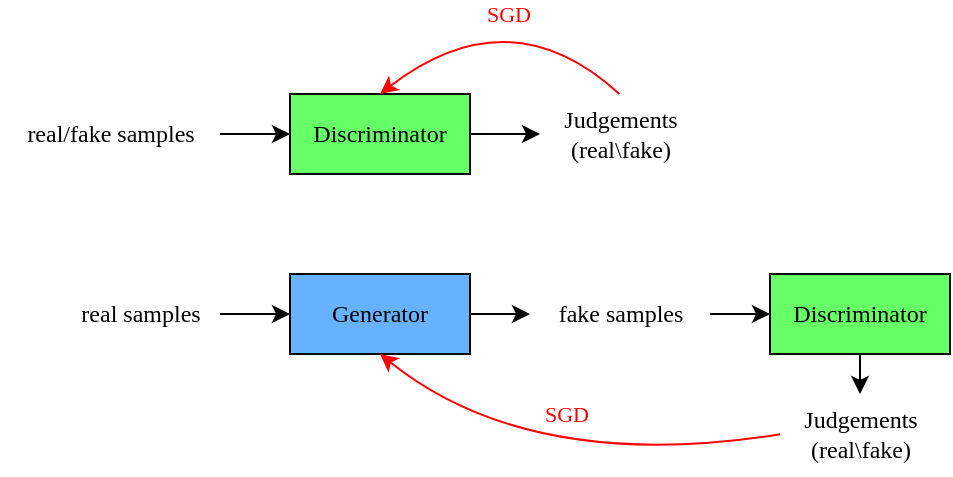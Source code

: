 <mxfile version="22.1.3" type="github">
  <diagram name="Page-1" id="UR_x649thXYvuqroYOs3">
    <mxGraphModel dx="830" dy="444" grid="1" gridSize="10" guides="1" tooltips="1" connect="1" arrows="1" fold="1" page="1" pageScale="1" pageWidth="850" pageHeight="1100" math="0" shadow="0">
      <root>
        <mxCell id="0" />
        <mxCell id="1" parent="0" />
        <mxCell id="OTH-MKWGnDE1T8jjSUoP-1" value="&lt;font face=&quot;Times New Roman&quot;&gt;Generator&lt;/font&gt;" style="rounded=0;whiteSpace=wrap;html=1;fillColor=#66B2FF;" vertex="1" parent="1">
          <mxGeometry x="300" y="270" width="90" height="40" as="geometry" />
        </mxCell>
        <mxCell id="OTH-MKWGnDE1T8jjSUoP-2" value="&lt;font face=&quot;Times New Roman&quot;&gt;Discriminator&lt;/font&gt;" style="rounded=0;whiteSpace=wrap;html=1;fillColor=#66FF66;" vertex="1" parent="1">
          <mxGeometry x="540" y="270" width="90" height="40" as="geometry" />
        </mxCell>
        <mxCell id="OTH-MKWGnDE1T8jjSUoP-3" value="&lt;font face=&quot;Times New Roman&quot;&gt;fake samples&lt;/font&gt;" style="text;html=1;align=center;verticalAlign=middle;resizable=0;points=[];autosize=1;strokeColor=none;fillColor=none;" vertex="1" parent="1">
          <mxGeometry x="420" y="275" width="90" height="30" as="geometry" />
        </mxCell>
        <mxCell id="OTH-MKWGnDE1T8jjSUoP-4" value="&lt;font face=&quot;Times New Roman&quot;&gt;real samples&lt;/font&gt;" style="text;html=1;align=center;verticalAlign=middle;resizable=0;points=[];autosize=1;strokeColor=none;fillColor=none;" vertex="1" parent="1">
          <mxGeometry x="185" y="275" width="80" height="30" as="geometry" />
        </mxCell>
        <mxCell id="OTH-MKWGnDE1T8jjSUoP-5" value="" style="endArrow=classic;html=1;rounded=0;entryX=0;entryY=0.5;entryDx=0;entryDy=0;" edge="1" parent="1" source="OTH-MKWGnDE1T8jjSUoP-4" target="OTH-MKWGnDE1T8jjSUoP-1">
          <mxGeometry width="50" height="50" relative="1" as="geometry">
            <mxPoint x="270" y="290" as="sourcePoint" />
            <mxPoint x="510" y="280" as="targetPoint" />
          </mxGeometry>
        </mxCell>
        <mxCell id="OTH-MKWGnDE1T8jjSUoP-7" value="" style="endArrow=classic;html=1;rounded=0;exitX=1;exitY=0.5;exitDx=0;exitDy=0;" edge="1" parent="1" source="OTH-MKWGnDE1T8jjSUoP-1" target="OTH-MKWGnDE1T8jjSUoP-3">
          <mxGeometry width="50" height="50" relative="1" as="geometry">
            <mxPoint x="430" y="340" as="sourcePoint" />
            <mxPoint x="410" y="300" as="targetPoint" />
          </mxGeometry>
        </mxCell>
        <mxCell id="OTH-MKWGnDE1T8jjSUoP-8" value="" style="endArrow=classic;html=1;rounded=0;entryX=0;entryY=0.5;entryDx=0;entryDy=0;" edge="1" parent="1" source="OTH-MKWGnDE1T8jjSUoP-3" target="OTH-MKWGnDE1T8jjSUoP-2">
          <mxGeometry width="50" height="50" relative="1" as="geometry">
            <mxPoint x="510" y="250" as="sourcePoint" />
            <mxPoint x="540" y="250" as="targetPoint" />
          </mxGeometry>
        </mxCell>
        <mxCell id="OTH-MKWGnDE1T8jjSUoP-9" value="&lt;font face=&quot;Times New Roman&quot;&gt;Discriminator&lt;/font&gt;" style="rounded=0;whiteSpace=wrap;html=1;fillColor=#66FF66;" vertex="1" parent="1">
          <mxGeometry x="300" y="180" width="90" height="40" as="geometry" />
        </mxCell>
        <mxCell id="OTH-MKWGnDE1T8jjSUoP-10" value="&lt;font face=&quot;Times New Roman&quot;&gt;real/fake samples&lt;/font&gt;" style="text;html=1;align=center;verticalAlign=middle;resizable=0;points=[];autosize=1;strokeColor=none;fillColor=none;" vertex="1" parent="1">
          <mxGeometry x="155" y="185" width="110" height="30" as="geometry" />
        </mxCell>
        <mxCell id="OTH-MKWGnDE1T8jjSUoP-11" value="" style="endArrow=classic;html=1;rounded=0;entryX=0;entryY=0.5;entryDx=0;entryDy=0;" edge="1" parent="1" source="OTH-MKWGnDE1T8jjSUoP-10" target="OTH-MKWGnDE1T8jjSUoP-9">
          <mxGeometry width="50" height="50" relative="1" as="geometry">
            <mxPoint x="430" y="340" as="sourcePoint" />
            <mxPoint x="480" y="290" as="targetPoint" />
          </mxGeometry>
        </mxCell>
        <mxCell id="OTH-MKWGnDE1T8jjSUoP-13" value="&lt;font face=&quot;Times New Roman&quot;&gt;Judgements&lt;br&gt;(real\fake)&lt;/font&gt;" style="text;html=1;align=center;verticalAlign=middle;resizable=0;points=[];autosize=1;strokeColor=none;fillColor=none;" vertex="1" parent="1">
          <mxGeometry x="425" y="180" width="80" height="40" as="geometry" />
        </mxCell>
        <mxCell id="OTH-MKWGnDE1T8jjSUoP-14" value="" style="endArrow=classic;html=1;rounded=0;exitX=1;exitY=0.5;exitDx=0;exitDy=0;" edge="1" parent="1" source="OTH-MKWGnDE1T8jjSUoP-9" target="OTH-MKWGnDE1T8jjSUoP-13">
          <mxGeometry width="50" height="50" relative="1" as="geometry">
            <mxPoint x="430" y="340" as="sourcePoint" />
            <mxPoint x="480" y="290" as="targetPoint" />
          </mxGeometry>
        </mxCell>
        <mxCell id="OTH-MKWGnDE1T8jjSUoP-17" value="" style="curved=1;endArrow=classic;html=1;rounded=0;entryX=0.5;entryY=0;entryDx=0;entryDy=0;exitX=0.496;exitY=0;exitDx=0;exitDy=0;exitPerimeter=0;strokeColor=#FF0000;" edge="1" parent="1" source="OTH-MKWGnDE1T8jjSUoP-13" target="OTH-MKWGnDE1T8jjSUoP-9">
          <mxGeometry width="50" height="50" relative="1" as="geometry">
            <mxPoint x="425" y="160" as="sourcePoint" />
            <mxPoint x="370" y="140" as="targetPoint" />
            <Array as="points">
              <mxPoint x="410" y="130" />
            </Array>
          </mxGeometry>
        </mxCell>
        <mxCell id="OTH-MKWGnDE1T8jjSUoP-18" value="&lt;font face=&quot;Times New Roman&quot; color=&quot;#ff0000&quot;&gt;SGD&lt;/font&gt;" style="edgeLabel;html=1;align=center;verticalAlign=middle;resizable=0;points=[];" vertex="1" connectable="0" parent="OTH-MKWGnDE1T8jjSUoP-17">
          <mxGeometry x="-0.219" y="16" relative="1" as="geometry">
            <mxPoint y="-11" as="offset" />
          </mxGeometry>
        </mxCell>
        <mxCell id="OTH-MKWGnDE1T8jjSUoP-19" value="&lt;font face=&quot;Times New Roman&quot;&gt;Judgements&lt;br&gt;(real\fake)&lt;/font&gt;" style="text;html=1;align=center;verticalAlign=middle;resizable=0;points=[];autosize=1;strokeColor=none;fillColor=none;" vertex="1" parent="1">
          <mxGeometry x="545" y="330" width="80" height="40" as="geometry" />
        </mxCell>
        <mxCell id="OTH-MKWGnDE1T8jjSUoP-20" value="" style="endArrow=classic;html=1;rounded=0;exitX=0.5;exitY=1;exitDx=0;exitDy=0;" edge="1" parent="1" source="OTH-MKWGnDE1T8jjSUoP-2" target="OTH-MKWGnDE1T8jjSUoP-19">
          <mxGeometry width="50" height="50" relative="1" as="geometry">
            <mxPoint x="430" y="340" as="sourcePoint" />
            <mxPoint x="480" y="290" as="targetPoint" />
          </mxGeometry>
        </mxCell>
        <mxCell id="OTH-MKWGnDE1T8jjSUoP-21" value="" style="curved=1;endArrow=classic;html=1;rounded=0;exitX=0.001;exitY=0.503;exitDx=0;exitDy=0;exitPerimeter=0;entryX=0.5;entryY=1;entryDx=0;entryDy=0;strokeColor=#FF0000;" edge="1" parent="1" source="OTH-MKWGnDE1T8jjSUoP-19" target="OTH-MKWGnDE1T8jjSUoP-1">
          <mxGeometry width="50" height="50" relative="1" as="geometry">
            <mxPoint x="430" y="340" as="sourcePoint" />
            <mxPoint x="480" y="290" as="targetPoint" />
            <Array as="points">
              <mxPoint x="420" y="370" />
            </Array>
          </mxGeometry>
        </mxCell>
        <mxCell id="OTH-MKWGnDE1T8jjSUoP-22" value="&lt;font face=&quot;Times New Roman&quot; color=&quot;#ff0000&quot;&gt;SGD&lt;/font&gt;" style="edgeLabel;html=1;align=center;verticalAlign=middle;resizable=0;points=[];" vertex="1" connectable="0" parent="OTH-MKWGnDE1T8jjSUoP-21">
          <mxGeometry x="-0.046" y="-17" relative="1" as="geometry">
            <mxPoint y="-10" as="offset" />
          </mxGeometry>
        </mxCell>
      </root>
    </mxGraphModel>
  </diagram>
</mxfile>
